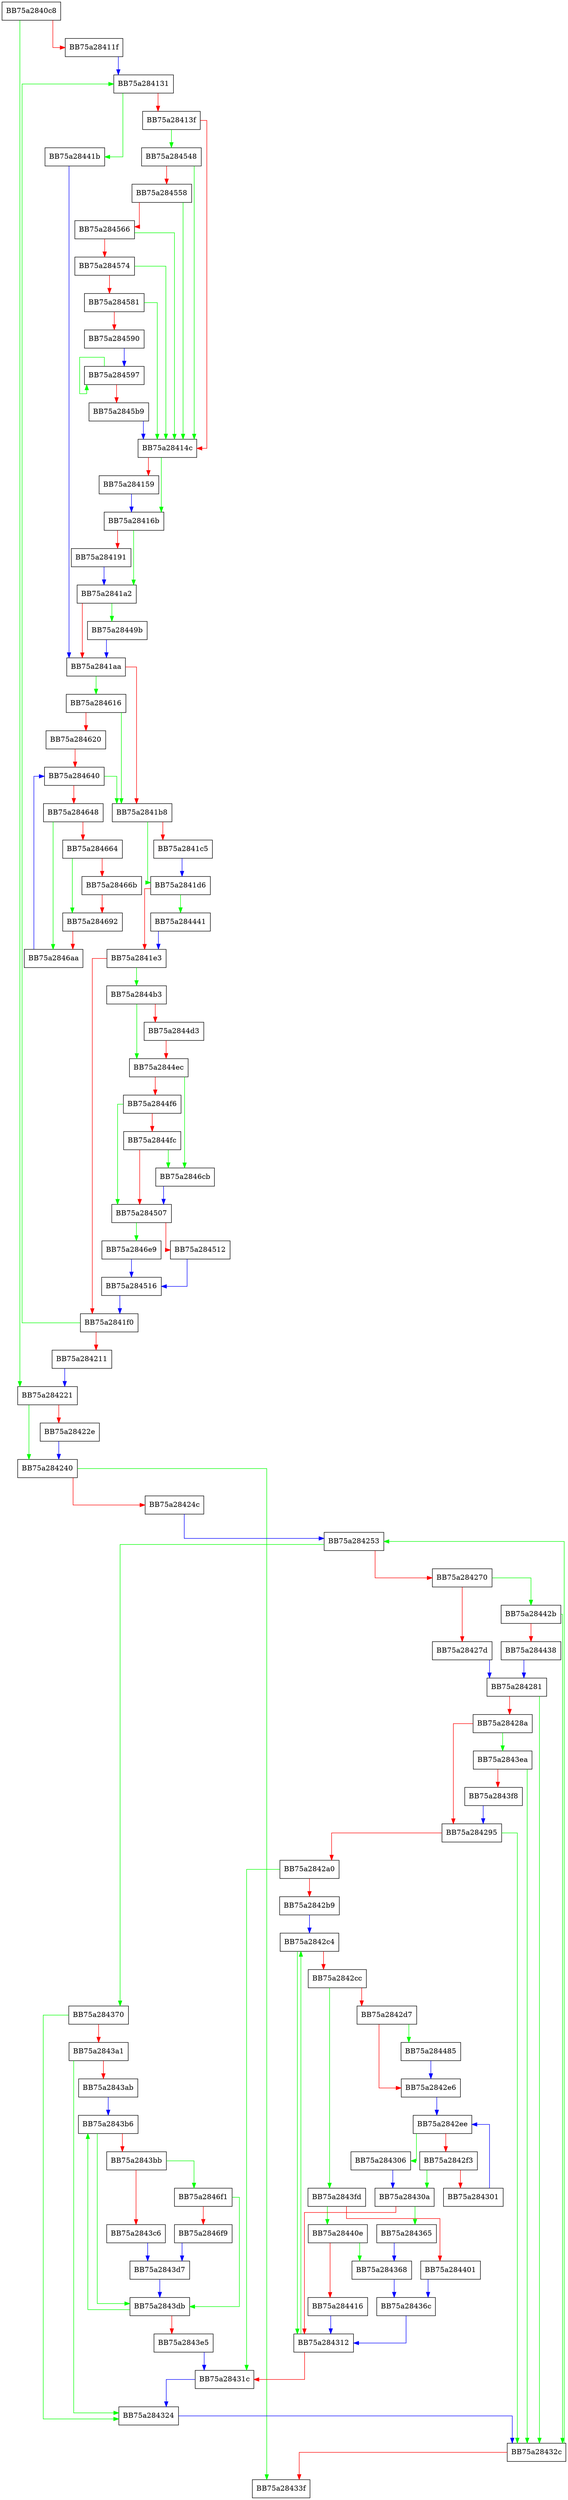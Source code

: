 digraph sqlite3WhereEnd {
  node [shape="box"];
  graph [splines=ortho];
  BB75a2840c8 -> BB75a284221 [color="green"];
  BB75a2840c8 -> BB75a28411f [color="red"];
  BB75a28411f -> BB75a284131 [color="blue"];
  BB75a284131 -> BB75a28441b [color="green"];
  BB75a284131 -> BB75a28413f [color="red"];
  BB75a28413f -> BB75a284548 [color="green"];
  BB75a28413f -> BB75a28414c [color="red"];
  BB75a28414c -> BB75a28416b [color="green"];
  BB75a28414c -> BB75a284159 [color="red"];
  BB75a284159 -> BB75a28416b [color="blue"];
  BB75a28416b -> BB75a2841a2 [color="green"];
  BB75a28416b -> BB75a284191 [color="red"];
  BB75a284191 -> BB75a2841a2 [color="blue"];
  BB75a2841a2 -> BB75a28449b [color="green"];
  BB75a2841a2 -> BB75a2841aa [color="red"];
  BB75a2841aa -> BB75a284616 [color="green"];
  BB75a2841aa -> BB75a2841b8 [color="red"];
  BB75a2841b8 -> BB75a2841d6 [color="green"];
  BB75a2841b8 -> BB75a2841c5 [color="red"];
  BB75a2841c5 -> BB75a2841d6 [color="blue"];
  BB75a2841d6 -> BB75a284441 [color="green"];
  BB75a2841d6 -> BB75a2841e3 [color="red"];
  BB75a2841e3 -> BB75a2844b3 [color="green"];
  BB75a2841e3 -> BB75a2841f0 [color="red"];
  BB75a2841f0 -> BB75a284131 [color="green"];
  BB75a2841f0 -> BB75a284211 [color="red"];
  BB75a284211 -> BB75a284221 [color="blue"];
  BB75a284221 -> BB75a284240 [color="green"];
  BB75a284221 -> BB75a28422e [color="red"];
  BB75a28422e -> BB75a284240 [color="blue"];
  BB75a284240 -> BB75a28433f [color="green"];
  BB75a284240 -> BB75a28424c [color="red"];
  BB75a28424c -> BB75a284253 [color="blue"];
  BB75a284253 -> BB75a284370 [color="green"];
  BB75a284253 -> BB75a284270 [color="red"];
  BB75a284270 -> BB75a28442b [color="green"];
  BB75a284270 -> BB75a28427d [color="red"];
  BB75a28427d -> BB75a284281 [color="blue"];
  BB75a284281 -> BB75a28432c [color="green"];
  BB75a284281 -> BB75a28428a [color="red"];
  BB75a28428a -> BB75a2843ea [color="green"];
  BB75a28428a -> BB75a284295 [color="red"];
  BB75a284295 -> BB75a28432c [color="green"];
  BB75a284295 -> BB75a2842a0 [color="red"];
  BB75a2842a0 -> BB75a28431c [color="green"];
  BB75a2842a0 -> BB75a2842b9 [color="red"];
  BB75a2842b9 -> BB75a2842c4 [color="blue"];
  BB75a2842c4 -> BB75a284312 [color="green"];
  BB75a2842c4 -> BB75a2842cc [color="red"];
  BB75a2842cc -> BB75a2843fd [color="green"];
  BB75a2842cc -> BB75a2842d7 [color="red"];
  BB75a2842d7 -> BB75a284485 [color="green"];
  BB75a2842d7 -> BB75a2842e6 [color="red"];
  BB75a2842e6 -> BB75a2842ee [color="blue"];
  BB75a2842ee -> BB75a284306 [color="green"];
  BB75a2842ee -> BB75a2842f3 [color="red"];
  BB75a2842f3 -> BB75a28430a [color="green"];
  BB75a2842f3 -> BB75a284301 [color="red"];
  BB75a284301 -> BB75a2842ee [color="blue"];
  BB75a284306 -> BB75a28430a [color="blue"];
  BB75a28430a -> BB75a284365 [color="green"];
  BB75a28430a -> BB75a284312 [color="red"];
  BB75a284312 -> BB75a2842c4 [color="green"];
  BB75a284312 -> BB75a28431c [color="red"];
  BB75a28431c -> BB75a284324 [color="blue"];
  BB75a284324 -> BB75a28432c [color="blue"];
  BB75a28432c -> BB75a284253 [color="green"];
  BB75a28432c -> BB75a28433f [color="red"];
  BB75a284365 -> BB75a284368 [color="blue"];
  BB75a284368 -> BB75a28436c [color="blue"];
  BB75a28436c -> BB75a284312 [color="blue"];
  BB75a284370 -> BB75a284324 [color="green"];
  BB75a284370 -> BB75a2843a1 [color="red"];
  BB75a2843a1 -> BB75a284324 [color="green"];
  BB75a2843a1 -> BB75a2843ab [color="red"];
  BB75a2843ab -> BB75a2843b6 [color="blue"];
  BB75a2843b6 -> BB75a2843db [color="green"];
  BB75a2843b6 -> BB75a2843bb [color="red"];
  BB75a2843bb -> BB75a2846f1 [color="green"];
  BB75a2843bb -> BB75a2843c6 [color="red"];
  BB75a2843c6 -> BB75a2843d7 [color="blue"];
  BB75a2843d7 -> BB75a2843db [color="blue"];
  BB75a2843db -> BB75a2843b6 [color="green"];
  BB75a2843db -> BB75a2843e5 [color="red"];
  BB75a2843e5 -> BB75a28431c [color="blue"];
  BB75a2843ea -> BB75a28432c [color="green"];
  BB75a2843ea -> BB75a2843f8 [color="red"];
  BB75a2843f8 -> BB75a284295 [color="blue"];
  BB75a2843fd -> BB75a28440e [color="green"];
  BB75a2843fd -> BB75a284401 [color="red"];
  BB75a284401 -> BB75a28436c [color="blue"];
  BB75a28440e -> BB75a284368 [color="green"];
  BB75a28440e -> BB75a284416 [color="red"];
  BB75a284416 -> BB75a284312 [color="blue"];
  BB75a28441b -> BB75a2841aa [color="blue"];
  BB75a28442b -> BB75a28432c [color="green"];
  BB75a28442b -> BB75a284438 [color="red"];
  BB75a284438 -> BB75a284281 [color="blue"];
  BB75a284441 -> BB75a2841e3 [color="blue"];
  BB75a284485 -> BB75a2842e6 [color="blue"];
  BB75a28449b -> BB75a2841aa [color="blue"];
  BB75a2844b3 -> BB75a2844ec [color="green"];
  BB75a2844b3 -> BB75a2844d3 [color="red"];
  BB75a2844d3 -> BB75a2844ec [color="red"];
  BB75a2844ec -> BB75a2846cb [color="green"];
  BB75a2844ec -> BB75a2844f6 [color="red"];
  BB75a2844f6 -> BB75a284507 [color="green"];
  BB75a2844f6 -> BB75a2844fc [color="red"];
  BB75a2844fc -> BB75a2846cb [color="green"];
  BB75a2844fc -> BB75a284507 [color="red"];
  BB75a284507 -> BB75a2846e9 [color="green"];
  BB75a284507 -> BB75a284512 [color="red"];
  BB75a284512 -> BB75a284516 [color="blue"];
  BB75a284516 -> BB75a2841f0 [color="blue"];
  BB75a284548 -> BB75a28414c [color="green"];
  BB75a284548 -> BB75a284558 [color="red"];
  BB75a284558 -> BB75a28414c [color="green"];
  BB75a284558 -> BB75a284566 [color="red"];
  BB75a284566 -> BB75a28414c [color="green"];
  BB75a284566 -> BB75a284574 [color="red"];
  BB75a284574 -> BB75a28414c [color="green"];
  BB75a284574 -> BB75a284581 [color="red"];
  BB75a284581 -> BB75a28414c [color="green"];
  BB75a284581 -> BB75a284590 [color="red"];
  BB75a284590 -> BB75a284597 [color="blue"];
  BB75a284597 -> BB75a284597 [color="green"];
  BB75a284597 -> BB75a2845b9 [color="red"];
  BB75a2845b9 -> BB75a28414c [color="blue"];
  BB75a284616 -> BB75a2841b8 [color="green"];
  BB75a284616 -> BB75a284620 [color="red"];
  BB75a284620 -> BB75a284640 [color="red"];
  BB75a284640 -> BB75a2841b8 [color="green"];
  BB75a284640 -> BB75a284648 [color="red"];
  BB75a284648 -> BB75a2846aa [color="green"];
  BB75a284648 -> BB75a284664 [color="red"];
  BB75a284664 -> BB75a284692 [color="green"];
  BB75a284664 -> BB75a28466b [color="red"];
  BB75a28466b -> BB75a284692 [color="red"];
  BB75a284692 -> BB75a2846aa [color="red"];
  BB75a2846aa -> BB75a284640 [color="blue"];
  BB75a2846cb -> BB75a284507 [color="blue"];
  BB75a2846e9 -> BB75a284516 [color="blue"];
  BB75a2846f1 -> BB75a2843db [color="green"];
  BB75a2846f1 -> BB75a2846f9 [color="red"];
  BB75a2846f9 -> BB75a2843d7 [color="blue"];
}